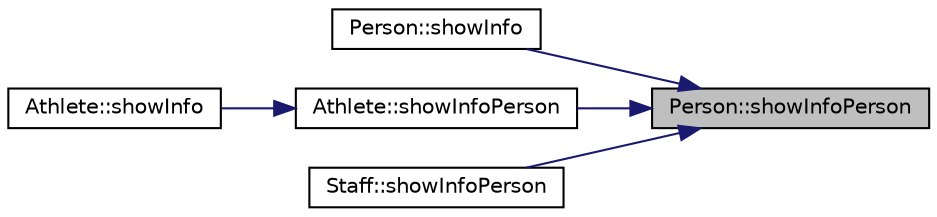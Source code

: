 digraph "Person::showInfoPerson"
{
 // LATEX_PDF_SIZE
  edge [fontname="Helvetica",fontsize="10",labelfontname="Helvetica",labelfontsize="10"];
  node [fontname="Helvetica",fontsize="10",shape=record];
  rankdir="RL";
  Node1 [label="Person::showInfoPerson",height=0.2,width=0.4,color="black", fillcolor="grey75", style="filled", fontcolor="black",tooltip=" "];
  Node1 -> Node2 [dir="back",color="midnightblue",fontsize="10",style="solid",fontname="Helvetica"];
  Node2 [label="Person::showInfo",height=0.2,width=0.4,color="black", fillcolor="white", style="filled",URL="$class_person.html#adae0ba71ae6960dca6cb51f69819a6de",tooltip=" "];
  Node1 -> Node3 [dir="back",color="midnightblue",fontsize="10",style="solid",fontname="Helvetica"];
  Node3 [label="Athlete::showInfoPerson",height=0.2,width=0.4,color="black", fillcolor="white", style="filled",URL="$class_athlete.html#a020c588a858e0a55f6e27f5ae39c8f0e",tooltip=" "];
  Node3 -> Node4 [dir="back",color="midnightblue",fontsize="10",style="solid",fontname="Helvetica"];
  Node4 [label="Athlete::showInfo",height=0.2,width=0.4,color="black", fillcolor="white", style="filled",URL="$class_athlete.html#ab0f835f9a02126f30a6b011295360d28",tooltip=" "];
  Node1 -> Node5 [dir="back",color="midnightblue",fontsize="10",style="solid",fontname="Helvetica"];
  Node5 [label="Staff::showInfoPerson",height=0.2,width=0.4,color="black", fillcolor="white", style="filled",URL="$class_staff.html#ab7a234428a9dbd0326cc454e03e76fec",tooltip=" "];
}
